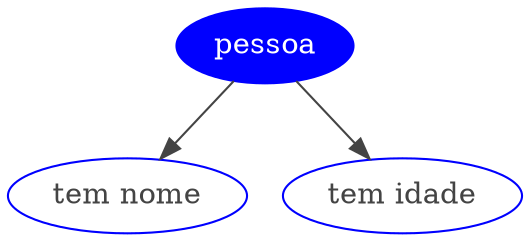 
		digraph mainmap2 {graph [bgcolor=transparent];"pessoa" [URL="conceito.php?conceito=pessoa", 
		color = blue,
		fontcolor = white,
		style = filled,];
"tem nome" [color="blue", fontcolor="#444444"];
 "pessoa" -> "tem nome" [color="#444444", fontcolor="#444444"];
"tem idade" [color="blue", fontcolor="#444444"];
 "pessoa" -> "tem idade" [color="#444444", fontcolor="#444444"];
}